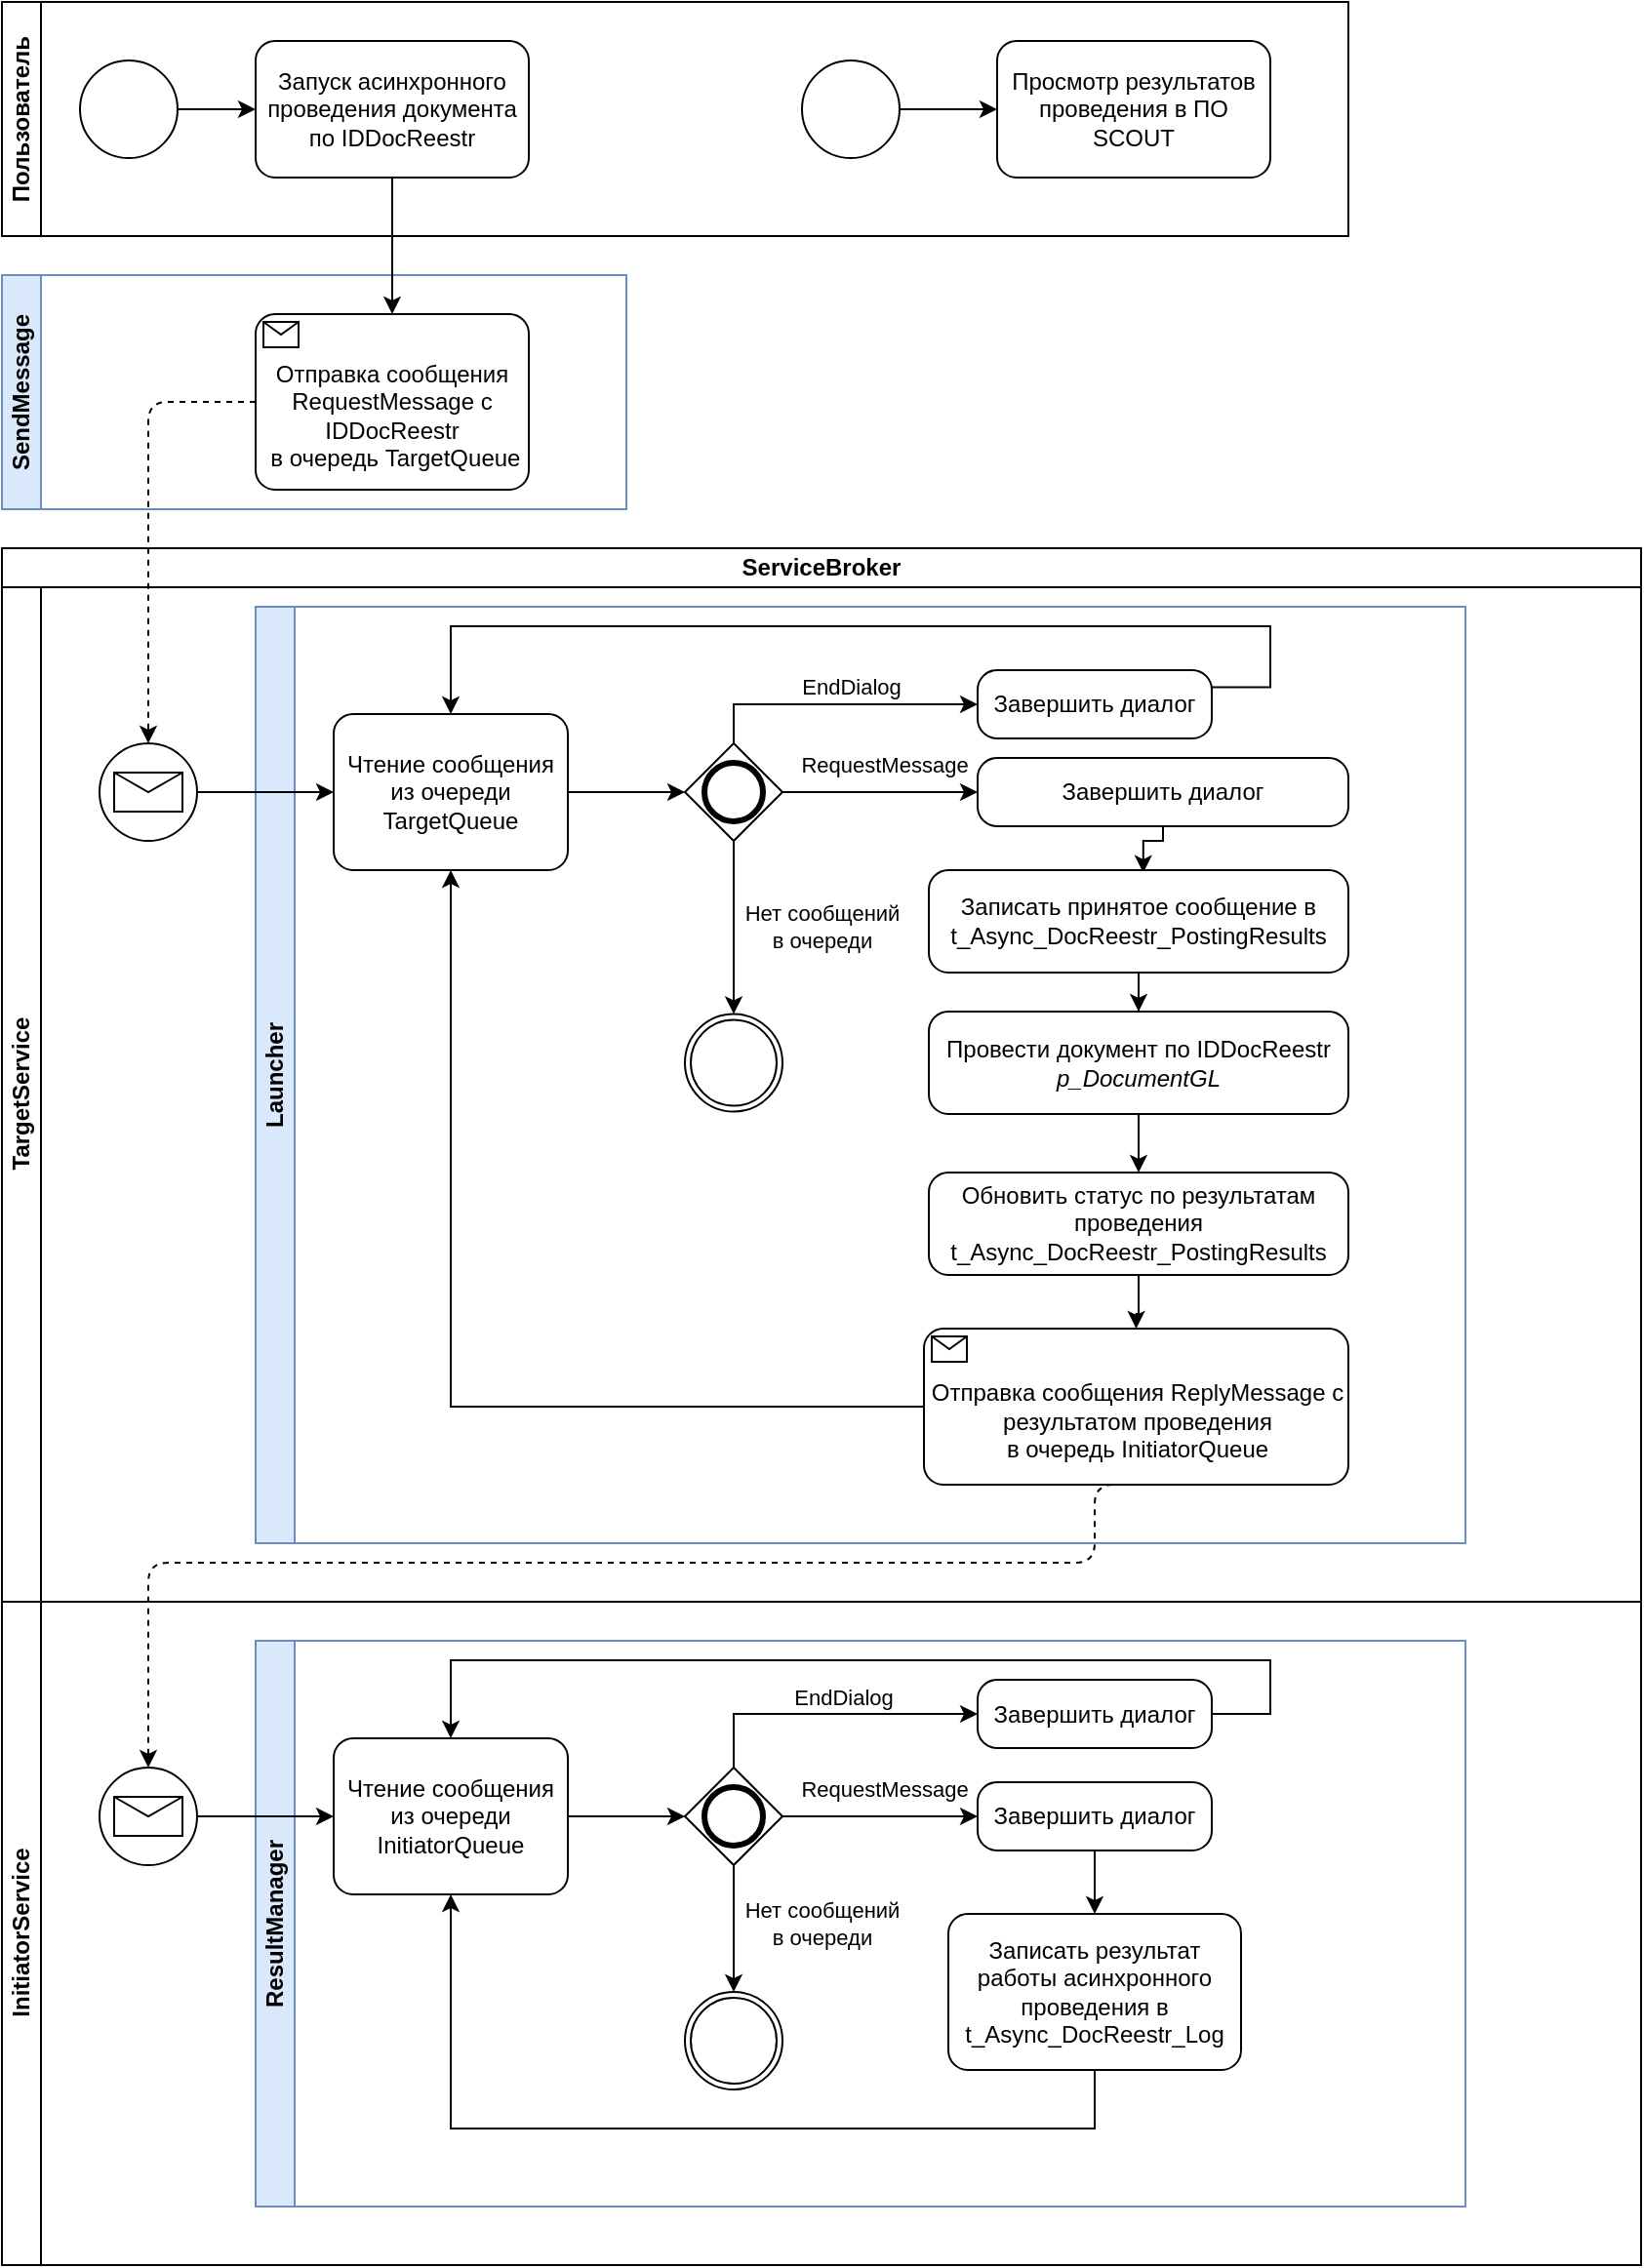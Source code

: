 <mxfile version="21.6.2" type="github">
  <diagram name="Page-1" id="dTzd0b9WJNJ9mMKjrLkf">
    <mxGraphModel dx="1195" dy="263" grid="1" gridSize="10" guides="1" tooltips="1" connect="1" arrows="1" fold="1" page="0" pageScale="1" pageWidth="850" pageHeight="1100" math="0" shadow="0">
      <root>
        <mxCell id="0" />
        <mxCell id="1" parent="0" />
        <mxCell id="ofMcQzHs0EKGXhN8fsgD-15" value="ServiceBroker" style="swimlane;html=1;childLayout=stackLayout;resizeParent=1;resizeParentMax=0;horizontal=1;startSize=20;horizontalStack=0;whiteSpace=wrap;" parent="1" vertex="1">
          <mxGeometry x="70" y="980" width="840" height="880" as="geometry" />
        </mxCell>
        <mxCell id="ofMcQzHs0EKGXhN8fsgD-16" value="TargetService" style="swimlane;html=1;startSize=20;horizontal=0;" parent="ofMcQzHs0EKGXhN8fsgD-15" vertex="1">
          <mxGeometry y="20" width="840" height="520" as="geometry">
            <mxRectangle y="20" width="840" height="30" as="alternateBounds" />
          </mxGeometry>
        </mxCell>
        <mxCell id="ofMcQzHs0EKGXhN8fsgD-45" value="Launcher" style="swimlane;startSize=20;horizontal=0;html=1;whiteSpace=wrap;fillColor=#dae8fc;strokeColor=#6c8ebf;" parent="ofMcQzHs0EKGXhN8fsgD-16" vertex="1">
          <mxGeometry x="130" y="10" width="620" height="480" as="geometry">
            <mxRectangle x="130" y="10" width="40" height="80" as="alternateBounds" />
          </mxGeometry>
        </mxCell>
        <mxCell id="ofMcQzHs0EKGXhN8fsgD-47" style="edgeStyle=orthogonalEdgeStyle;rounded=0;orthogonalLoop=1;jettySize=auto;html=1;entryX=0;entryY=0.5;entryDx=0;entryDy=0;entryPerimeter=0;" parent="ofMcQzHs0EKGXhN8fsgD-45" source="ofMcQzHs0EKGXhN8fsgD-42" target="ofMcQzHs0EKGXhN8fsgD-46" edge="1">
          <mxGeometry relative="1" as="geometry" />
        </mxCell>
        <mxCell id="ofMcQzHs0EKGXhN8fsgD-42" value="Чтение сообщения из очереди TargetQueue" style="points=[[0.25,0,0],[0.5,0,0],[0.75,0,0],[1,0.25,0],[1,0.5,0],[1,0.75,0],[0.75,1,0],[0.5,1,0],[0.25,1,0],[0,0.75,0],[0,0.5,0],[0,0.25,0]];shape=mxgraph.bpmn.task;whiteSpace=wrap;rectStyle=rounded;size=10;html=1;container=1;expand=0;collapsible=0;taskMarker=abstract;" parent="ofMcQzHs0EKGXhN8fsgD-45" vertex="1">
          <mxGeometry x="40" y="55" width="120" height="80" as="geometry" />
        </mxCell>
        <mxCell id="ofMcQzHs0EKGXhN8fsgD-52" style="edgeStyle=orthogonalEdgeStyle;rounded=0;orthogonalLoop=1;jettySize=auto;html=1;entryX=0;entryY=0.5;entryDx=0;entryDy=0;entryPerimeter=0;exitX=0.5;exitY=0;exitDx=0;exitDy=0;exitPerimeter=0;" parent="ofMcQzHs0EKGXhN8fsgD-45" source="ofMcQzHs0EKGXhN8fsgD-46" target="ofMcQzHs0EKGXhN8fsgD-51" edge="1">
          <mxGeometry relative="1" as="geometry" />
        </mxCell>
        <mxCell id="ofMcQzHs0EKGXhN8fsgD-53" value="EndDialog" style="edgeLabel;html=1;align=center;verticalAlign=middle;resizable=0;points=[];" parent="ofMcQzHs0EKGXhN8fsgD-52" vertex="1" connectable="0">
          <mxGeometry x="-0.225" y="2" relative="1" as="geometry">
            <mxPoint x="24" y="-7" as="offset" />
          </mxGeometry>
        </mxCell>
        <mxCell id="ofMcQzHs0EKGXhN8fsgD-69" style="edgeStyle=orthogonalEdgeStyle;rounded=0;orthogonalLoop=1;jettySize=auto;html=1;entryX=0;entryY=0.5;entryDx=0;entryDy=0;entryPerimeter=0;exitX=1;exitY=0.5;exitDx=0;exitDy=0;exitPerimeter=0;" parent="ofMcQzHs0EKGXhN8fsgD-45" source="ofMcQzHs0EKGXhN8fsgD-46" target="ofMcQzHs0EKGXhN8fsgD-68" edge="1">
          <mxGeometry relative="1" as="geometry">
            <mxPoint x="310" y="107.5" as="sourcePoint" />
          </mxGeometry>
        </mxCell>
        <mxCell id="ofMcQzHs0EKGXhN8fsgD-70" value="RequestMessage" style="edgeLabel;html=1;align=center;verticalAlign=middle;resizable=0;points=[];" parent="ofMcQzHs0EKGXhN8fsgD-69" vertex="1" connectable="0">
          <mxGeometry x="-0.46" y="3" relative="1" as="geometry">
            <mxPoint x="25" y="-11" as="offset" />
          </mxGeometry>
        </mxCell>
        <mxCell id="ofMcQzHs0EKGXhN8fsgD-77" style="edgeStyle=orthogonalEdgeStyle;rounded=0;orthogonalLoop=1;jettySize=auto;html=1;exitX=0.5;exitY=1;exitDx=0;exitDy=0;exitPerimeter=0;entryX=0.5;entryY=0;entryDx=0;entryDy=0;entryPerimeter=0;" parent="ofMcQzHs0EKGXhN8fsgD-45" source="ofMcQzHs0EKGXhN8fsgD-46" target="ofMcQzHs0EKGXhN8fsgD-79" edge="1">
          <mxGeometry relative="1" as="geometry">
            <mxPoint x="245" y="207.5" as="targetPoint" />
          </mxGeometry>
        </mxCell>
        <mxCell id="ofMcQzHs0EKGXhN8fsgD-78" value="Нет сообщений&lt;br&gt;в очереди" style="edgeLabel;html=1;align=center;verticalAlign=middle;resizable=0;points=[];" parent="ofMcQzHs0EKGXhN8fsgD-77" vertex="1" connectable="0">
          <mxGeometry x="0.222" relative="1" as="geometry">
            <mxPoint x="45" y="-10" as="offset" />
          </mxGeometry>
        </mxCell>
        <mxCell id="ofMcQzHs0EKGXhN8fsgD-46" value="" style="points=[[0.25,0.25,0],[0.5,0,0],[0.75,0.25,0],[1,0.5,0],[0.75,0.75,0],[0.5,1,0],[0.25,0.75,0],[0,0.5,0]];shape=mxgraph.bpmn.gateway2;html=1;verticalLabelPosition=bottom;labelBackgroundColor=#ffffff;verticalAlign=top;align=center;perimeter=rhombusPerimeter;outlineConnect=0;outline=end;symbol=general;" parent="ofMcQzHs0EKGXhN8fsgD-45" vertex="1">
          <mxGeometry x="220" y="70" width="50" height="50" as="geometry" />
        </mxCell>
        <mxCell id="ofMcQzHs0EKGXhN8fsgD-110" style="edgeStyle=orthogonalEdgeStyle;rounded=0;orthogonalLoop=1;jettySize=auto;html=1;entryX=0.5;entryY=0;entryDx=0;entryDy=0;entryPerimeter=0;exitX=1;exitY=0.25;exitDx=0;exitDy=0;exitPerimeter=0;" parent="ofMcQzHs0EKGXhN8fsgD-45" source="ofMcQzHs0EKGXhN8fsgD-51" target="ofMcQzHs0EKGXhN8fsgD-42" edge="1">
          <mxGeometry relative="1" as="geometry">
            <Array as="points">
              <mxPoint x="520" y="41" />
              <mxPoint x="520" y="10" />
              <mxPoint x="100" y="10" />
            </Array>
          </mxGeometry>
        </mxCell>
        <mxCell id="ofMcQzHs0EKGXhN8fsgD-51" value="Завершить диалог" style="points=[[0.25,0,0],[0.5,0,0],[0.75,0,0],[1,0.25,0],[1,0.5,0],[1,0.75,0],[0.75,1,0],[0.5,1,0],[0.25,1,0],[0,0.75,0],[0,0.5,0],[0,0.25,0]];shape=mxgraph.bpmn.task;whiteSpace=wrap;rectStyle=rounded;size=10;html=1;container=1;expand=0;collapsible=0;taskMarker=abstract;" parent="ofMcQzHs0EKGXhN8fsgD-45" vertex="1">
          <mxGeometry x="370" y="32.5" width="120" height="35" as="geometry" />
        </mxCell>
        <mxCell id="ofMcQzHs0EKGXhN8fsgD-72" style="edgeStyle=orthogonalEdgeStyle;rounded=0;orthogonalLoop=1;jettySize=auto;html=1;entryX=0.511;entryY=0.027;entryDx=0;entryDy=0;entryPerimeter=0;" parent="ofMcQzHs0EKGXhN8fsgD-45" source="ofMcQzHs0EKGXhN8fsgD-68" target="ofMcQzHs0EKGXhN8fsgD-71" edge="1">
          <mxGeometry relative="1" as="geometry">
            <Array as="points">
              <mxPoint x="465" y="120" />
              <mxPoint x="455" y="120" />
            </Array>
          </mxGeometry>
        </mxCell>
        <mxCell id="ofMcQzHs0EKGXhN8fsgD-68" value="Завершить диалог" style="points=[[0.25,0,0],[0.5,0,0],[0.75,0,0],[1,0.25,0],[1,0.5,0],[1,0.75,0],[0.75,1,0],[0.5,1,0],[0.25,1,0],[0,0.75,0],[0,0.5,0],[0,0.25,0]];shape=mxgraph.bpmn.task;whiteSpace=wrap;rectStyle=rounded;size=10;html=1;container=1;expand=0;collapsible=0;taskMarker=abstract;" parent="ofMcQzHs0EKGXhN8fsgD-45" vertex="1">
          <mxGeometry x="370" y="77.5" width="190" height="35" as="geometry" />
        </mxCell>
        <mxCell id="ofMcQzHs0EKGXhN8fsgD-75" style="edgeStyle=orthogonalEdgeStyle;rounded=0;orthogonalLoop=1;jettySize=auto;html=1;entryX=0.5;entryY=0;entryDx=0;entryDy=0;entryPerimeter=0;" parent="ofMcQzHs0EKGXhN8fsgD-45" source="ofMcQzHs0EKGXhN8fsgD-71" target="ofMcQzHs0EKGXhN8fsgD-74" edge="1">
          <mxGeometry relative="1" as="geometry" />
        </mxCell>
        <mxCell id="ofMcQzHs0EKGXhN8fsgD-71" value="Записать принятое сообщение в t_Async_DocReestr_PostingResults" style="points=[[0.25,0,0],[0.5,0,0],[0.75,0,0],[1,0.25,0],[1,0.5,0],[1,0.75,0],[0.75,1,0],[0.5,1,0],[0.25,1,0],[0,0.75,0],[0,0.5,0],[0,0.25,0]];shape=mxgraph.bpmn.task;whiteSpace=wrap;rectStyle=rounded;size=10;html=1;container=1;expand=0;collapsible=0;taskMarker=abstract;" parent="ofMcQzHs0EKGXhN8fsgD-45" vertex="1">
          <mxGeometry x="345" y="135" width="215" height="52.5" as="geometry" />
        </mxCell>
        <mxCell id="ofMcQzHs0EKGXhN8fsgD-142" style="edgeStyle=orthogonalEdgeStyle;rounded=0;orthogonalLoop=1;jettySize=auto;html=1;" parent="ofMcQzHs0EKGXhN8fsgD-45" source="ofMcQzHs0EKGXhN8fsgD-74" target="ofMcQzHs0EKGXhN8fsgD-141" edge="1">
          <mxGeometry relative="1" as="geometry" />
        </mxCell>
        <mxCell id="ofMcQzHs0EKGXhN8fsgD-74" value="Провести документ по IDDocReestr&lt;br&gt;&lt;i&gt;p_DocumentGL&lt;/i&gt;" style="points=[[0.25,0,0],[0.5,0,0],[0.75,0,0],[1,0.25,0],[1,0.5,0],[1,0.75,0],[0.75,1,0],[0.5,1,0],[0.25,1,0],[0,0.75,0],[0,0.5,0],[0,0.25,0]];shape=mxgraph.bpmn.task;whiteSpace=wrap;rectStyle=rounded;size=10;html=1;container=1;expand=0;collapsible=0;taskMarker=abstract;" parent="ofMcQzHs0EKGXhN8fsgD-45" vertex="1">
          <mxGeometry x="345" y="207.5" width="215" height="52.5" as="geometry" />
        </mxCell>
        <mxCell id="ofMcQzHs0EKGXhN8fsgD-79" value="" style="points=[[0.145,0.145,0],[0.5,0,0],[0.855,0.145,0],[1,0.5,0],[0.855,0.855,0],[0.5,1,0],[0.145,0.855,0],[0,0.5,0]];shape=mxgraph.bpmn.event;html=1;verticalLabelPosition=bottom;labelBackgroundColor=#ffffff;verticalAlign=top;align=center;perimeter=ellipsePerimeter;outlineConnect=0;aspect=fixed;outline=throwing;symbol=general;" parent="ofMcQzHs0EKGXhN8fsgD-45" vertex="1">
          <mxGeometry x="220" y="208.75" width="50" height="50" as="geometry" />
        </mxCell>
        <mxCell id="ofMcQzHs0EKGXhN8fsgD-109" style="edgeStyle=orthogonalEdgeStyle;rounded=0;orthogonalLoop=1;jettySize=auto;html=1;entryX=0.5;entryY=1;entryDx=0;entryDy=0;entryPerimeter=0;" parent="ofMcQzHs0EKGXhN8fsgD-45" source="ofMcQzHs0EKGXhN8fsgD-106" target="ofMcQzHs0EKGXhN8fsgD-42" edge="1">
          <mxGeometry relative="1" as="geometry" />
        </mxCell>
        <mxCell id="ofMcQzHs0EKGXhN8fsgD-106" value="&lt;br&gt;Отправка сообщения ReplyMessage с результатом проведения&lt;br&gt;в очередь InitiatorQueue" style="points=[[0.25,0,0],[0.5,0,0],[0.75,0,0],[1,0.25,0],[1,0.5,0],[1,0.75,0],[0.75,1,0],[0.5,1,0],[0.25,1,0],[0,0.75,0],[0,0.5,0],[0,0.25,0]];shape=mxgraph.bpmn.task;whiteSpace=wrap;rectStyle=rounded;size=10;html=1;container=1;expand=0;collapsible=0;taskMarker=receive;" parent="ofMcQzHs0EKGXhN8fsgD-45" vertex="1">
          <mxGeometry x="342.5" y="370" width="217.5" height="80" as="geometry" />
        </mxCell>
        <mxCell id="ofMcQzHs0EKGXhN8fsgD-143" style="edgeStyle=orthogonalEdgeStyle;rounded=0;orthogonalLoop=1;jettySize=auto;html=1;entryX=0.5;entryY=0;entryDx=0;entryDy=0;entryPerimeter=0;" parent="ofMcQzHs0EKGXhN8fsgD-45" source="ofMcQzHs0EKGXhN8fsgD-141" target="ofMcQzHs0EKGXhN8fsgD-106" edge="1">
          <mxGeometry relative="1" as="geometry" />
        </mxCell>
        <mxCell id="ofMcQzHs0EKGXhN8fsgD-141" value="Обновить статус по результатам проведения t_Async_DocReestr_PostingResults" style="points=[[0.25,0,0],[0.5,0,0],[0.75,0,0],[1,0.25,0],[1,0.5,0],[1,0.75,0],[0.75,1,0],[0.5,1,0],[0.25,1,0],[0,0.75,0],[0,0.5,0],[0,0.25,0]];shape=mxgraph.bpmn.task;whiteSpace=wrap;rectStyle=rounded;size=10;html=1;container=1;expand=0;collapsible=0;taskMarker=abstract;" parent="ofMcQzHs0EKGXhN8fsgD-45" vertex="1">
          <mxGeometry x="345" y="290" width="215" height="52.5" as="geometry" />
        </mxCell>
        <mxCell id="ofMcQzHs0EKGXhN8fsgD-91" style="edgeStyle=orthogonalEdgeStyle;rounded=0;orthogonalLoop=1;jettySize=auto;html=1;" parent="ofMcQzHs0EKGXhN8fsgD-16" source="ofMcQzHs0EKGXhN8fsgD-88" target="ofMcQzHs0EKGXhN8fsgD-42" edge="1">
          <mxGeometry relative="1" as="geometry" />
        </mxCell>
        <mxCell id="ofMcQzHs0EKGXhN8fsgD-88" value="" style="points=[[0.145,0.145,0],[0.5,0,0],[0.855,0.145,0],[1,0.5,0],[0.855,0.855,0],[0.5,1,0],[0.145,0.855,0],[0,0.5,0]];shape=mxgraph.bpmn.event;html=1;verticalLabelPosition=bottom;labelBackgroundColor=#ffffff;verticalAlign=top;align=center;perimeter=ellipsePerimeter;outlineConnect=0;aspect=fixed;outline=standard;symbol=message;" parent="ofMcQzHs0EKGXhN8fsgD-16" vertex="1">
          <mxGeometry x="50" y="80" width="50" height="50" as="geometry" />
        </mxCell>
        <mxCell id="ofMcQzHs0EKGXhN8fsgD-20" value="InitiatorService" style="swimlane;html=1;startSize=20;horizontal=0;" parent="ofMcQzHs0EKGXhN8fsgD-15" vertex="1">
          <mxGeometry y="540" width="840" height="340" as="geometry" />
        </mxCell>
        <mxCell id="ofMcQzHs0EKGXhN8fsgD-86" value="ResultManager" style="swimlane;startSize=20;horizontal=0;html=1;whiteSpace=wrap;fillColor=#dae8fc;strokeColor=#6c8ebf;" parent="ofMcQzHs0EKGXhN8fsgD-20" vertex="1">
          <mxGeometry x="130" y="20" width="620" height="290" as="geometry" />
        </mxCell>
        <mxCell id="ofMcQzHs0EKGXhN8fsgD-131" style="edgeStyle=orthogonalEdgeStyle;rounded=0;orthogonalLoop=1;jettySize=auto;html=1;" parent="ofMcQzHs0EKGXhN8fsgD-86" source="ofMcQzHs0EKGXhN8fsgD-105" target="ofMcQzHs0EKGXhN8fsgD-127" edge="1">
          <mxGeometry relative="1" as="geometry" />
        </mxCell>
        <mxCell id="ofMcQzHs0EKGXhN8fsgD-105" value="Чтение сообщения из очереди InitiatorQueue" style="points=[[0.25,0,0],[0.5,0,0],[0.75,0,0],[1,0.25,0],[1,0.5,0],[1,0.75,0],[0.75,1,0],[0.5,1,0],[0.25,1,0],[0,0.75,0],[0,0.5,0],[0,0.25,0]];shape=mxgraph.bpmn.task;whiteSpace=wrap;rectStyle=rounded;size=10;html=1;container=1;expand=0;collapsible=0;taskMarker=abstract;" parent="ofMcQzHs0EKGXhN8fsgD-86" vertex="1">
          <mxGeometry x="40" y="50" width="120" height="80" as="geometry" />
        </mxCell>
        <mxCell id="ofMcQzHs0EKGXhN8fsgD-127" value="" style="points=[[0.25,0.25,0],[0.5,0,0],[0.75,0.25,0],[1,0.5,0],[0.75,0.75,0],[0.5,1,0],[0.25,0.75,0],[0,0.5,0]];shape=mxgraph.bpmn.gateway2;html=1;verticalLabelPosition=bottom;labelBackgroundColor=#ffffff;verticalAlign=top;align=center;perimeter=rhombusPerimeter;outlineConnect=0;outline=end;symbol=general;" parent="ofMcQzHs0EKGXhN8fsgD-86" vertex="1">
          <mxGeometry x="220" y="65" width="50" height="50" as="geometry" />
        </mxCell>
        <mxCell id="ofMcQzHs0EKGXhN8fsgD-132" style="edgeStyle=orthogonalEdgeStyle;rounded=0;orthogonalLoop=1;jettySize=auto;html=1;entryX=0.5;entryY=0;entryDx=0;entryDy=0;entryPerimeter=0;exitX=1;exitY=0.5;exitDx=0;exitDy=0;exitPerimeter=0;" parent="ofMcQzHs0EKGXhN8fsgD-86" source="ofMcQzHs0EKGXhN8fsgD-128" target="ofMcQzHs0EKGXhN8fsgD-105" edge="1">
          <mxGeometry relative="1" as="geometry">
            <Array as="points">
              <mxPoint x="520" y="37" />
              <mxPoint x="520" y="10" />
              <mxPoint x="100" y="10" />
            </Array>
          </mxGeometry>
        </mxCell>
        <mxCell id="ofMcQzHs0EKGXhN8fsgD-128" value="Завершить диалог" style="points=[[0.25,0,0],[0.5,0,0],[0.75,0,0],[1,0.25,0],[1,0.5,0],[1,0.75,0],[0.75,1,0],[0.5,1,0],[0.25,1,0],[0,0.75,0],[0,0.5,0],[0,0.25,0]];shape=mxgraph.bpmn.task;whiteSpace=wrap;rectStyle=rounded;size=10;html=1;container=1;expand=0;collapsible=0;taskMarker=abstract;" parent="ofMcQzHs0EKGXhN8fsgD-86" vertex="1">
          <mxGeometry x="370" y="20" width="120" height="35" as="geometry" />
        </mxCell>
        <mxCell id="ofMcQzHs0EKGXhN8fsgD-123" style="edgeStyle=orthogonalEdgeStyle;rounded=0;orthogonalLoop=1;jettySize=auto;html=1;entryX=0;entryY=0.5;entryDx=0;entryDy=0;entryPerimeter=0;exitX=0.5;exitY=0;exitDx=0;exitDy=0;exitPerimeter=0;" parent="ofMcQzHs0EKGXhN8fsgD-86" source="ofMcQzHs0EKGXhN8fsgD-127" target="ofMcQzHs0EKGXhN8fsgD-128" edge="1">
          <mxGeometry relative="1" as="geometry" />
        </mxCell>
        <mxCell id="ofMcQzHs0EKGXhN8fsgD-124" value="EndDialog" style="edgeLabel;html=1;align=center;verticalAlign=middle;resizable=0;points=[];" parent="ofMcQzHs0EKGXhN8fsgD-123" vertex="1" connectable="0">
          <mxGeometry x="-0.225" y="2" relative="1" as="geometry">
            <mxPoint x="24" y="-7" as="offset" />
          </mxGeometry>
        </mxCell>
        <mxCell id="ofMcQzHs0EKGXhN8fsgD-135" style="edgeStyle=orthogonalEdgeStyle;rounded=0;orthogonalLoop=1;jettySize=auto;html=1;" parent="ofMcQzHs0EKGXhN8fsgD-86" source="ofMcQzHs0EKGXhN8fsgD-129" target="ofMcQzHs0EKGXhN8fsgD-133" edge="1">
          <mxGeometry relative="1" as="geometry" />
        </mxCell>
        <mxCell id="ofMcQzHs0EKGXhN8fsgD-129" value="Завершить диалог" style="points=[[0.25,0,0],[0.5,0,0],[0.75,0,0],[1,0.25,0],[1,0.5,0],[1,0.75,0],[0.75,1,0],[0.5,1,0],[0.25,1,0],[0,0.75,0],[0,0.5,0],[0,0.25,0]];shape=mxgraph.bpmn.task;whiteSpace=wrap;rectStyle=rounded;size=10;html=1;container=1;expand=0;collapsible=0;taskMarker=abstract;" parent="ofMcQzHs0EKGXhN8fsgD-86" vertex="1">
          <mxGeometry x="370" y="72.5" width="120" height="35" as="geometry" />
        </mxCell>
        <mxCell id="ofMcQzHs0EKGXhN8fsgD-125" style="edgeStyle=orthogonalEdgeStyle;rounded=0;orthogonalLoop=1;jettySize=auto;html=1;entryX=0;entryY=0.5;entryDx=0;entryDy=0;entryPerimeter=0;exitX=1;exitY=0.5;exitDx=0;exitDy=0;exitPerimeter=0;" parent="ofMcQzHs0EKGXhN8fsgD-86" source="ofMcQzHs0EKGXhN8fsgD-127" target="ofMcQzHs0EKGXhN8fsgD-129" edge="1">
          <mxGeometry relative="1" as="geometry">
            <mxPoint x="310" y="95" as="sourcePoint" />
          </mxGeometry>
        </mxCell>
        <mxCell id="ofMcQzHs0EKGXhN8fsgD-126" value="RequestMessage" style="edgeLabel;html=1;align=center;verticalAlign=middle;resizable=0;points=[];" parent="ofMcQzHs0EKGXhN8fsgD-125" vertex="1" connectable="0">
          <mxGeometry x="-0.46" y="3" relative="1" as="geometry">
            <mxPoint x="25" y="-11" as="offset" />
          </mxGeometry>
        </mxCell>
        <mxCell id="ofMcQzHs0EKGXhN8fsgD-140" style="edgeStyle=orthogonalEdgeStyle;rounded=0;orthogonalLoop=1;jettySize=auto;html=1;entryX=0.5;entryY=1;entryDx=0;entryDy=0;entryPerimeter=0;" parent="ofMcQzHs0EKGXhN8fsgD-86" source="ofMcQzHs0EKGXhN8fsgD-133" target="ofMcQzHs0EKGXhN8fsgD-105" edge="1">
          <mxGeometry relative="1" as="geometry">
            <Array as="points">
              <mxPoint x="430" y="250" />
              <mxPoint x="100" y="250" />
            </Array>
          </mxGeometry>
        </mxCell>
        <mxCell id="ofMcQzHs0EKGXhN8fsgD-133" value="Записать результат работы асинхронного проведения в t_Async_DocReestr_Log" style="points=[[0.25,0,0],[0.5,0,0],[0.75,0,0],[1,0.25,0],[1,0.5,0],[1,0.75,0],[0.75,1,0],[0.5,1,0],[0.25,1,0],[0,0.75,0],[0,0.5,0],[0,0.25,0]];shape=mxgraph.bpmn.task;whiteSpace=wrap;rectStyle=rounded;size=10;html=1;container=1;expand=0;collapsible=0;taskMarker=abstract;" parent="ofMcQzHs0EKGXhN8fsgD-86" vertex="1">
          <mxGeometry x="355" y="140" width="150" height="80" as="geometry" />
        </mxCell>
        <mxCell id="ofMcQzHs0EKGXhN8fsgD-136" style="edgeStyle=orthogonalEdgeStyle;rounded=0;orthogonalLoop=1;jettySize=auto;html=1;exitX=0.5;exitY=1;exitDx=0;exitDy=0;exitPerimeter=0;entryX=0.5;entryY=0;entryDx=0;entryDy=0;entryPerimeter=0;" parent="ofMcQzHs0EKGXhN8fsgD-86" source="ofMcQzHs0EKGXhN8fsgD-127" target="ofMcQzHs0EKGXhN8fsgD-138" edge="1">
          <mxGeometry relative="1" as="geometry">
            <mxPoint x="245" y="91.25" as="sourcePoint" />
            <mxPoint x="245" y="178.75" as="targetPoint" />
          </mxGeometry>
        </mxCell>
        <mxCell id="ofMcQzHs0EKGXhN8fsgD-137" value="Нет сообщений&lt;br&gt;в очереди" style="edgeLabel;html=1;align=center;verticalAlign=middle;resizable=0;points=[];" parent="ofMcQzHs0EKGXhN8fsgD-136" vertex="1" connectable="0">
          <mxGeometry x="0.222" relative="1" as="geometry">
            <mxPoint x="45" y="-10" as="offset" />
          </mxGeometry>
        </mxCell>
        <mxCell id="ofMcQzHs0EKGXhN8fsgD-138" value="" style="points=[[0.145,0.145,0],[0.5,0,0],[0.855,0.145,0],[1,0.5,0],[0.855,0.855,0],[0.5,1,0],[0.145,0.855,0],[0,0.5,0]];shape=mxgraph.bpmn.event;html=1;verticalLabelPosition=bottom;labelBackgroundColor=#ffffff;verticalAlign=top;align=center;perimeter=ellipsePerimeter;outlineConnect=0;aspect=fixed;outline=throwing;symbol=general;" parent="ofMcQzHs0EKGXhN8fsgD-86" vertex="1">
          <mxGeometry x="220" y="180" width="50" height="50" as="geometry" />
        </mxCell>
        <mxCell id="ofMcQzHs0EKGXhN8fsgD-119" style="edgeStyle=orthogonalEdgeStyle;rounded=0;orthogonalLoop=1;jettySize=auto;html=1;entryX=0;entryY=0.5;entryDx=0;entryDy=0;entryPerimeter=0;" parent="ofMcQzHs0EKGXhN8fsgD-20" source="ofMcQzHs0EKGXhN8fsgD-92" target="ofMcQzHs0EKGXhN8fsgD-105" edge="1">
          <mxGeometry relative="1" as="geometry" />
        </mxCell>
        <mxCell id="ofMcQzHs0EKGXhN8fsgD-92" value="" style="points=[[0.145,0.145,0],[0.5,0,0],[0.855,0.145,0],[1,0.5,0],[0.855,0.855,0],[0.5,1,0],[0.145,0.855,0],[0,0.5,0]];shape=mxgraph.bpmn.event;html=1;verticalLabelPosition=bottom;labelBackgroundColor=#ffffff;verticalAlign=top;align=center;perimeter=ellipsePerimeter;outlineConnect=0;aspect=fixed;outline=standard;symbol=message;" parent="ofMcQzHs0EKGXhN8fsgD-20" vertex="1">
          <mxGeometry x="50" y="85" width="50" height="50" as="geometry" />
        </mxCell>
        <mxCell id="ofMcQzHs0EKGXhN8fsgD-104" style="edgeStyle=orthogonalEdgeStyle;rounded=1;orthogonalLoop=1;jettySize=auto;html=1;entryX=0.5;entryY=0;entryDx=0;entryDy=0;entryPerimeter=0;dashed=1;exitX=0.5;exitY=1;exitDx=0;exitDy=0;exitPerimeter=0;" parent="ofMcQzHs0EKGXhN8fsgD-15" source="ofMcQzHs0EKGXhN8fsgD-106" target="ofMcQzHs0EKGXhN8fsgD-92" edge="1">
          <mxGeometry relative="1" as="geometry">
            <mxPoint x="720" y="350" as="sourcePoint" />
            <Array as="points">
              <mxPoint x="560" y="520" />
              <mxPoint x="75" y="520" />
            </Array>
          </mxGeometry>
        </mxCell>
        <mxCell id="ofMcQzHs0EKGXhN8fsgD-24" value="Пользователь" style="swimlane;startSize=20;horizontal=0;html=1;whiteSpace=wrap;" parent="1" vertex="1">
          <mxGeometry x="70" y="700" width="690" height="120" as="geometry" />
        </mxCell>
        <mxCell id="ofMcQzHs0EKGXhN8fsgD-18" value="" style="points=[[0.145,0.145,0],[0.5,0,0],[0.855,0.145,0],[1,0.5,0],[0.855,0.855,0],[0.5,1,0],[0.145,0.855,0],[0,0.5,0]];shape=mxgraph.bpmn.event;html=1;verticalLabelPosition=bottom;labelBackgroundColor=#ffffff;verticalAlign=top;align=center;perimeter=ellipsePerimeter;outlineConnect=0;aspect=fixed;outline=standard;symbol=general;" parent="ofMcQzHs0EKGXhN8fsgD-24" vertex="1">
          <mxGeometry x="40" y="30" width="50" height="50" as="geometry" />
        </mxCell>
        <mxCell id="ofMcQzHs0EKGXhN8fsgD-19" value="Запуск асинхронного проведения документа&lt;br&gt;по IDDocReestr" style="points=[[0.25,0,0],[0.5,0,0],[0.75,0,0],[1,0.25,0],[1,0.5,0],[1,0.75,0],[0.75,1,0],[0.5,1,0],[0.25,1,0],[0,0.75,0],[0,0.5,0],[0,0.25,0]];shape=mxgraph.bpmn.task;whiteSpace=wrap;rectStyle=rounded;size=10;html=1;container=1;expand=0;collapsible=0;taskMarker=abstract;" parent="ofMcQzHs0EKGXhN8fsgD-24" vertex="1">
          <mxGeometry x="130" y="20" width="140" height="70" as="geometry" />
        </mxCell>
        <mxCell id="ofMcQzHs0EKGXhN8fsgD-17" style="edgeStyle=orthogonalEdgeStyle;rounded=0;orthogonalLoop=1;jettySize=auto;html=1;entryX=0;entryY=0.5;entryDx=0;entryDy=0;entryPerimeter=0;" parent="ofMcQzHs0EKGXhN8fsgD-24" source="ofMcQzHs0EKGXhN8fsgD-18" target="ofMcQzHs0EKGXhN8fsgD-19" edge="1">
          <mxGeometry relative="1" as="geometry" />
        </mxCell>
        <mxCell id="ofMcQzHs0EKGXhN8fsgD-146" style="edgeStyle=orthogonalEdgeStyle;rounded=0;orthogonalLoop=1;jettySize=auto;html=1;" parent="ofMcQzHs0EKGXhN8fsgD-24" source="ofMcQzHs0EKGXhN8fsgD-144" target="ofMcQzHs0EKGXhN8fsgD-145" edge="1">
          <mxGeometry relative="1" as="geometry" />
        </mxCell>
        <mxCell id="ofMcQzHs0EKGXhN8fsgD-144" value="" style="points=[[0.145,0.145,0],[0.5,0,0],[0.855,0.145,0],[1,0.5,0],[0.855,0.855,0],[0.5,1,0],[0.145,0.855,0],[0,0.5,0]];shape=mxgraph.bpmn.event;html=1;verticalLabelPosition=bottom;labelBackgroundColor=#ffffff;verticalAlign=top;align=center;perimeter=ellipsePerimeter;outlineConnect=0;aspect=fixed;outline=standard;symbol=general;" parent="ofMcQzHs0EKGXhN8fsgD-24" vertex="1">
          <mxGeometry x="410" y="30" width="50" height="50" as="geometry" />
        </mxCell>
        <mxCell id="ofMcQzHs0EKGXhN8fsgD-145" value="Просмотр результатов проведения в ПО SCOUT" style="points=[[0.25,0,0],[0.5,0,0],[0.75,0,0],[1,0.25,0],[1,0.5,0],[1,0.75,0],[0.75,1,0],[0.5,1,0],[0.25,1,0],[0,0.75,0],[0,0.5,0],[0,0.25,0]];shape=mxgraph.bpmn.task;whiteSpace=wrap;rectStyle=rounded;size=10;html=1;container=1;expand=0;collapsible=0;taskMarker=abstract;" parent="ofMcQzHs0EKGXhN8fsgD-24" vertex="1">
          <mxGeometry x="510" y="20" width="140" height="70" as="geometry" />
        </mxCell>
        <mxCell id="ofMcQzHs0EKGXhN8fsgD-25" value="SendMessage" style="swimlane;startSize=20;horizontal=0;html=1;whiteSpace=wrap;fillColor=#dae8fc;strokeColor=#6c8ebf;" parent="1" vertex="1">
          <mxGeometry x="70" y="840" width="320" height="120" as="geometry" />
        </mxCell>
        <mxCell id="ofMcQzHs0EKGXhN8fsgD-32" value="&lt;br&gt;Отправка сообщения RequestMessage c IDDocReestr&lt;br&gt;&amp;nbsp;в очередь TargetQueue" style="points=[[0.25,0,0],[0.5,0,0],[0.75,0,0],[1,0.25,0],[1,0.5,0],[1,0.75,0],[0.75,1,0],[0.5,1,0],[0.25,1,0],[0,0.75,0],[0,0.5,0],[0,0.25,0]];shape=mxgraph.bpmn.task;whiteSpace=wrap;rectStyle=rounded;size=10;html=1;container=1;expand=0;collapsible=0;taskMarker=receive;" parent="ofMcQzHs0EKGXhN8fsgD-25" vertex="1">
          <mxGeometry x="130" y="20" width="140" height="90" as="geometry" />
        </mxCell>
        <mxCell id="ofMcQzHs0EKGXhN8fsgD-89" style="edgeStyle=orthogonalEdgeStyle;orthogonalLoop=1;jettySize=auto;html=1;dashed=1;rounded=1;" parent="1" source="ofMcQzHs0EKGXhN8fsgD-32" target="ofMcQzHs0EKGXhN8fsgD-88" edge="1">
          <mxGeometry relative="1" as="geometry" />
        </mxCell>
        <mxCell id="ofMcQzHs0EKGXhN8fsgD-118" style="edgeStyle=orthogonalEdgeStyle;rounded=0;orthogonalLoop=1;jettySize=auto;html=1;" parent="1" source="ofMcQzHs0EKGXhN8fsgD-19" target="ofMcQzHs0EKGXhN8fsgD-32" edge="1">
          <mxGeometry relative="1" as="geometry" />
        </mxCell>
      </root>
    </mxGraphModel>
  </diagram>
</mxfile>

